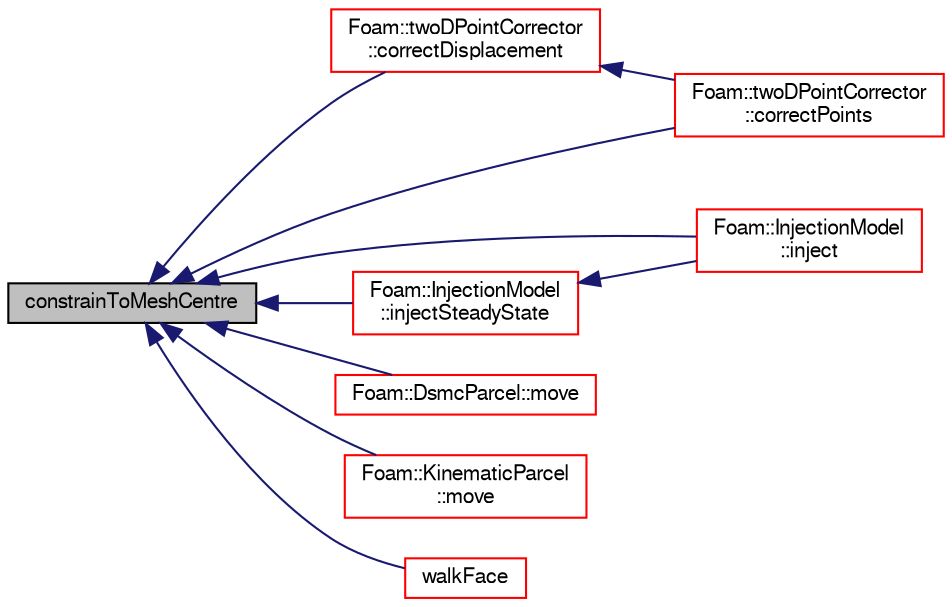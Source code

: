 digraph "constrainToMeshCentre"
{
  bgcolor="transparent";
  edge [fontname="FreeSans",fontsize="10",labelfontname="FreeSans",labelfontsize="10"];
  node [fontname="FreeSans",fontsize="10",shape=record];
  rankdir="LR";
  Node2665 [label="constrainToMeshCentre",height=0.2,width=0.4,color="black", fillcolor="grey75", style="filled", fontcolor="black"];
  Node2665 -> Node2666 [dir="back",color="midnightblue",fontsize="10",style="solid",fontname="FreeSans"];
  Node2666 [label="Foam::twoDPointCorrector\l::correctDisplacement",height=0.2,width=0.4,color="red",URL="$a25542.html#a7920dcdc7bb2067d0672c9d098195c91",tooltip="Correct motion displacements. "];
  Node2666 -> Node2673 [dir="back",color="midnightblue",fontsize="10",style="solid",fontname="FreeSans"];
  Node2673 [label="Foam::twoDPointCorrector\l::correctPoints",height=0.2,width=0.4,color="red",URL="$a25542.html#ac44d87c55ac02d1cc3887892983cc527",tooltip="Correct motion points. "];
  Node2665 -> Node2673 [dir="back",color="midnightblue",fontsize="10",style="solid",fontname="FreeSans"];
  Node2665 -> Node2680 [dir="back",color="midnightblue",fontsize="10",style="solid",fontname="FreeSans"];
  Node2680 [label="Foam::InjectionModel\l::inject",height=0.2,width=0.4,color="red",URL="$a24074.html#ad56021712258ad92961ed1dcb0941870",tooltip="Main injection loop. "];
  Node2665 -> Node2682 [dir="back",color="midnightblue",fontsize="10",style="solid",fontname="FreeSans"];
  Node2682 [label="Foam::InjectionModel\l::injectSteadyState",height=0.2,width=0.4,color="red",URL="$a24074.html#a9c90fd504e4159250942be6d20db9095",tooltip="Main injection loop - steady-state. "];
  Node2682 -> Node2680 [dir="back",color="midnightblue",fontsize="10",style="solid",fontname="FreeSans"];
  Node2665 -> Node2683 [dir="back",color="midnightblue",fontsize="10",style="solid",fontname="FreeSans"];
  Node2683 [label="Foam::DsmcParcel::move",height=0.2,width=0.4,color="red",URL="$a23690.html#a11bc6dce932dcca261959dab510eca54",tooltip="Move the parcel. "];
  Node2665 -> Node2685 [dir="back",color="midnightblue",fontsize="10",style="solid",fontname="FreeSans"];
  Node2685 [label="Foam::KinematicParcel\l::move",height=0.2,width=0.4,color="red",URL="$a23878.html#a11bc6dce932dcca261959dab510eca54",tooltip="Move the parcel. "];
  Node2665 -> Node2688 [dir="back",color="midnightblue",fontsize="10",style="solid",fontname="FreeSans"];
  Node2688 [label="walkFace",height=0.2,width=0.4,color="red",URL="$a21153.html#a7a612dbf101c056ee4e4f2a0f812c278",tooltip="Returns label of edge nEdges away from startEdge (in the direction. "];
}
